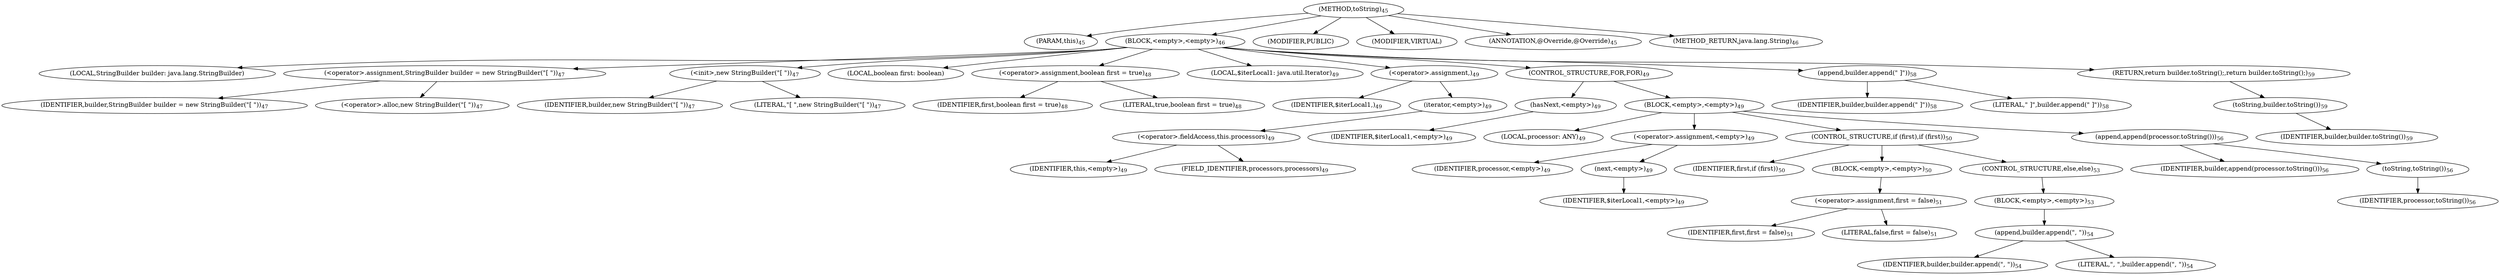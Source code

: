 digraph "toString" {  
"52" [label = <(METHOD,toString)<SUB>45</SUB>> ]
"53" [label = <(PARAM,this)<SUB>45</SUB>> ]
"54" [label = <(BLOCK,&lt;empty&gt;,&lt;empty&gt;)<SUB>46</SUB>> ]
"6" [label = <(LOCAL,StringBuilder builder: java.lang.StringBuilder)> ]
"55" [label = <(&lt;operator&gt;.assignment,StringBuilder builder = new StringBuilder(&quot;[ &quot;))<SUB>47</SUB>> ]
"56" [label = <(IDENTIFIER,builder,StringBuilder builder = new StringBuilder(&quot;[ &quot;))<SUB>47</SUB>> ]
"57" [label = <(&lt;operator&gt;.alloc,new StringBuilder(&quot;[ &quot;))<SUB>47</SUB>> ]
"58" [label = <(&lt;init&gt;,new StringBuilder(&quot;[ &quot;))<SUB>47</SUB>> ]
"5" [label = <(IDENTIFIER,builder,new StringBuilder(&quot;[ &quot;))<SUB>47</SUB>> ]
"59" [label = <(LITERAL,&quot;[ &quot;,new StringBuilder(&quot;[ &quot;))<SUB>47</SUB>> ]
"60" [label = <(LOCAL,boolean first: boolean)> ]
"61" [label = <(&lt;operator&gt;.assignment,boolean first = true)<SUB>48</SUB>> ]
"62" [label = <(IDENTIFIER,first,boolean first = true)<SUB>48</SUB>> ]
"63" [label = <(LITERAL,true,boolean first = true)<SUB>48</SUB>> ]
"64" [label = <(LOCAL,$iterLocal1: java.util.Iterator)<SUB>49</SUB>> ]
"65" [label = <(&lt;operator&gt;.assignment,)<SUB>49</SUB>> ]
"66" [label = <(IDENTIFIER,$iterLocal1,)<SUB>49</SUB>> ]
"67" [label = <(iterator,&lt;empty&gt;)<SUB>49</SUB>> ]
"68" [label = <(&lt;operator&gt;.fieldAccess,this.processors)<SUB>49</SUB>> ]
"69" [label = <(IDENTIFIER,this,&lt;empty&gt;)<SUB>49</SUB>> ]
"70" [label = <(FIELD_IDENTIFIER,processors,processors)<SUB>49</SUB>> ]
"71" [label = <(CONTROL_STRUCTURE,FOR,FOR)<SUB>49</SUB>> ]
"72" [label = <(hasNext,&lt;empty&gt;)<SUB>49</SUB>> ]
"73" [label = <(IDENTIFIER,$iterLocal1,&lt;empty&gt;)<SUB>49</SUB>> ]
"74" [label = <(BLOCK,&lt;empty&gt;,&lt;empty&gt;)<SUB>49</SUB>> ]
"75" [label = <(LOCAL,processor: ANY)<SUB>49</SUB>> ]
"76" [label = <(&lt;operator&gt;.assignment,&lt;empty&gt;)<SUB>49</SUB>> ]
"77" [label = <(IDENTIFIER,processor,&lt;empty&gt;)<SUB>49</SUB>> ]
"78" [label = <(next,&lt;empty&gt;)<SUB>49</SUB>> ]
"79" [label = <(IDENTIFIER,$iterLocal1,&lt;empty&gt;)<SUB>49</SUB>> ]
"80" [label = <(CONTROL_STRUCTURE,if (first),if (first))<SUB>50</SUB>> ]
"81" [label = <(IDENTIFIER,first,if (first))<SUB>50</SUB>> ]
"82" [label = <(BLOCK,&lt;empty&gt;,&lt;empty&gt;)<SUB>50</SUB>> ]
"83" [label = <(&lt;operator&gt;.assignment,first = false)<SUB>51</SUB>> ]
"84" [label = <(IDENTIFIER,first,first = false)<SUB>51</SUB>> ]
"85" [label = <(LITERAL,false,first = false)<SUB>51</SUB>> ]
"86" [label = <(CONTROL_STRUCTURE,else,else)<SUB>53</SUB>> ]
"87" [label = <(BLOCK,&lt;empty&gt;,&lt;empty&gt;)<SUB>53</SUB>> ]
"88" [label = <(append,builder.append(&quot;, &quot;))<SUB>54</SUB>> ]
"89" [label = <(IDENTIFIER,builder,builder.append(&quot;, &quot;))<SUB>54</SUB>> ]
"90" [label = <(LITERAL,&quot;, &quot;,builder.append(&quot;, &quot;))<SUB>54</SUB>> ]
"91" [label = <(append,append(processor.toString()))<SUB>56</SUB>> ]
"92" [label = <(IDENTIFIER,builder,append(processor.toString()))<SUB>56</SUB>> ]
"93" [label = <(toString,toString())<SUB>56</SUB>> ]
"94" [label = <(IDENTIFIER,processor,toString())<SUB>56</SUB>> ]
"95" [label = <(append,builder.append(&quot; ]&quot;))<SUB>58</SUB>> ]
"96" [label = <(IDENTIFIER,builder,builder.append(&quot; ]&quot;))<SUB>58</SUB>> ]
"97" [label = <(LITERAL,&quot; ]&quot;,builder.append(&quot; ]&quot;))<SUB>58</SUB>> ]
"98" [label = <(RETURN,return builder.toString();,return builder.toString();)<SUB>59</SUB>> ]
"99" [label = <(toString,builder.toString())<SUB>59</SUB>> ]
"100" [label = <(IDENTIFIER,builder,builder.toString())<SUB>59</SUB>> ]
"101" [label = <(MODIFIER,PUBLIC)> ]
"102" [label = <(MODIFIER,VIRTUAL)> ]
"103" [label = <(ANNOTATION,@Override,@Override)<SUB>45</SUB>> ]
"104" [label = <(METHOD_RETURN,java.lang.String)<SUB>46</SUB>> ]
  "52" -> "53" 
  "52" -> "54" 
  "52" -> "101" 
  "52" -> "102" 
  "52" -> "103" 
  "52" -> "104" 
  "54" -> "6" 
  "54" -> "55" 
  "54" -> "58" 
  "54" -> "60" 
  "54" -> "61" 
  "54" -> "64" 
  "54" -> "65" 
  "54" -> "71" 
  "54" -> "95" 
  "54" -> "98" 
  "55" -> "56" 
  "55" -> "57" 
  "58" -> "5" 
  "58" -> "59" 
  "61" -> "62" 
  "61" -> "63" 
  "65" -> "66" 
  "65" -> "67" 
  "67" -> "68" 
  "68" -> "69" 
  "68" -> "70" 
  "71" -> "72" 
  "71" -> "74" 
  "72" -> "73" 
  "74" -> "75" 
  "74" -> "76" 
  "74" -> "80" 
  "74" -> "91" 
  "76" -> "77" 
  "76" -> "78" 
  "78" -> "79" 
  "80" -> "81" 
  "80" -> "82" 
  "80" -> "86" 
  "82" -> "83" 
  "83" -> "84" 
  "83" -> "85" 
  "86" -> "87" 
  "87" -> "88" 
  "88" -> "89" 
  "88" -> "90" 
  "91" -> "92" 
  "91" -> "93" 
  "93" -> "94" 
  "95" -> "96" 
  "95" -> "97" 
  "98" -> "99" 
  "99" -> "100" 
}
